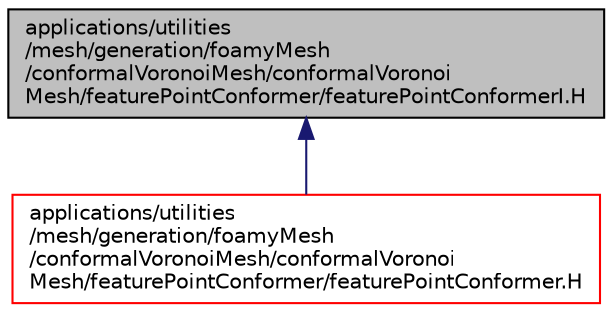digraph "applications/utilities/mesh/generation/foamyMesh/conformalVoronoiMesh/conformalVoronoiMesh/featurePointConformer/featurePointConformerI.H"
{
  bgcolor="transparent";
  edge [fontname="Helvetica",fontsize="10",labelfontname="Helvetica",labelfontsize="10"];
  node [fontname="Helvetica",fontsize="10",shape=record];
  Node1 [label="applications/utilities\l/mesh/generation/foamyMesh\l/conformalVoronoiMesh/conformalVoronoi\lMesh/featurePointConformer/featurePointConformerI.H",height=0.2,width=0.4,color="black", fillcolor="grey75", style="filled", fontcolor="black"];
  Node1 -> Node2 [dir="back",color="midnightblue",fontsize="10",style="solid",fontname="Helvetica"];
  Node2 [label="applications/utilities\l/mesh/generation/foamyMesh\l/conformalVoronoiMesh/conformalVoronoi\lMesh/featurePointConformer/featurePointConformer.H",height=0.2,width=0.4,color="red",URL="$a04180.html"];
}
